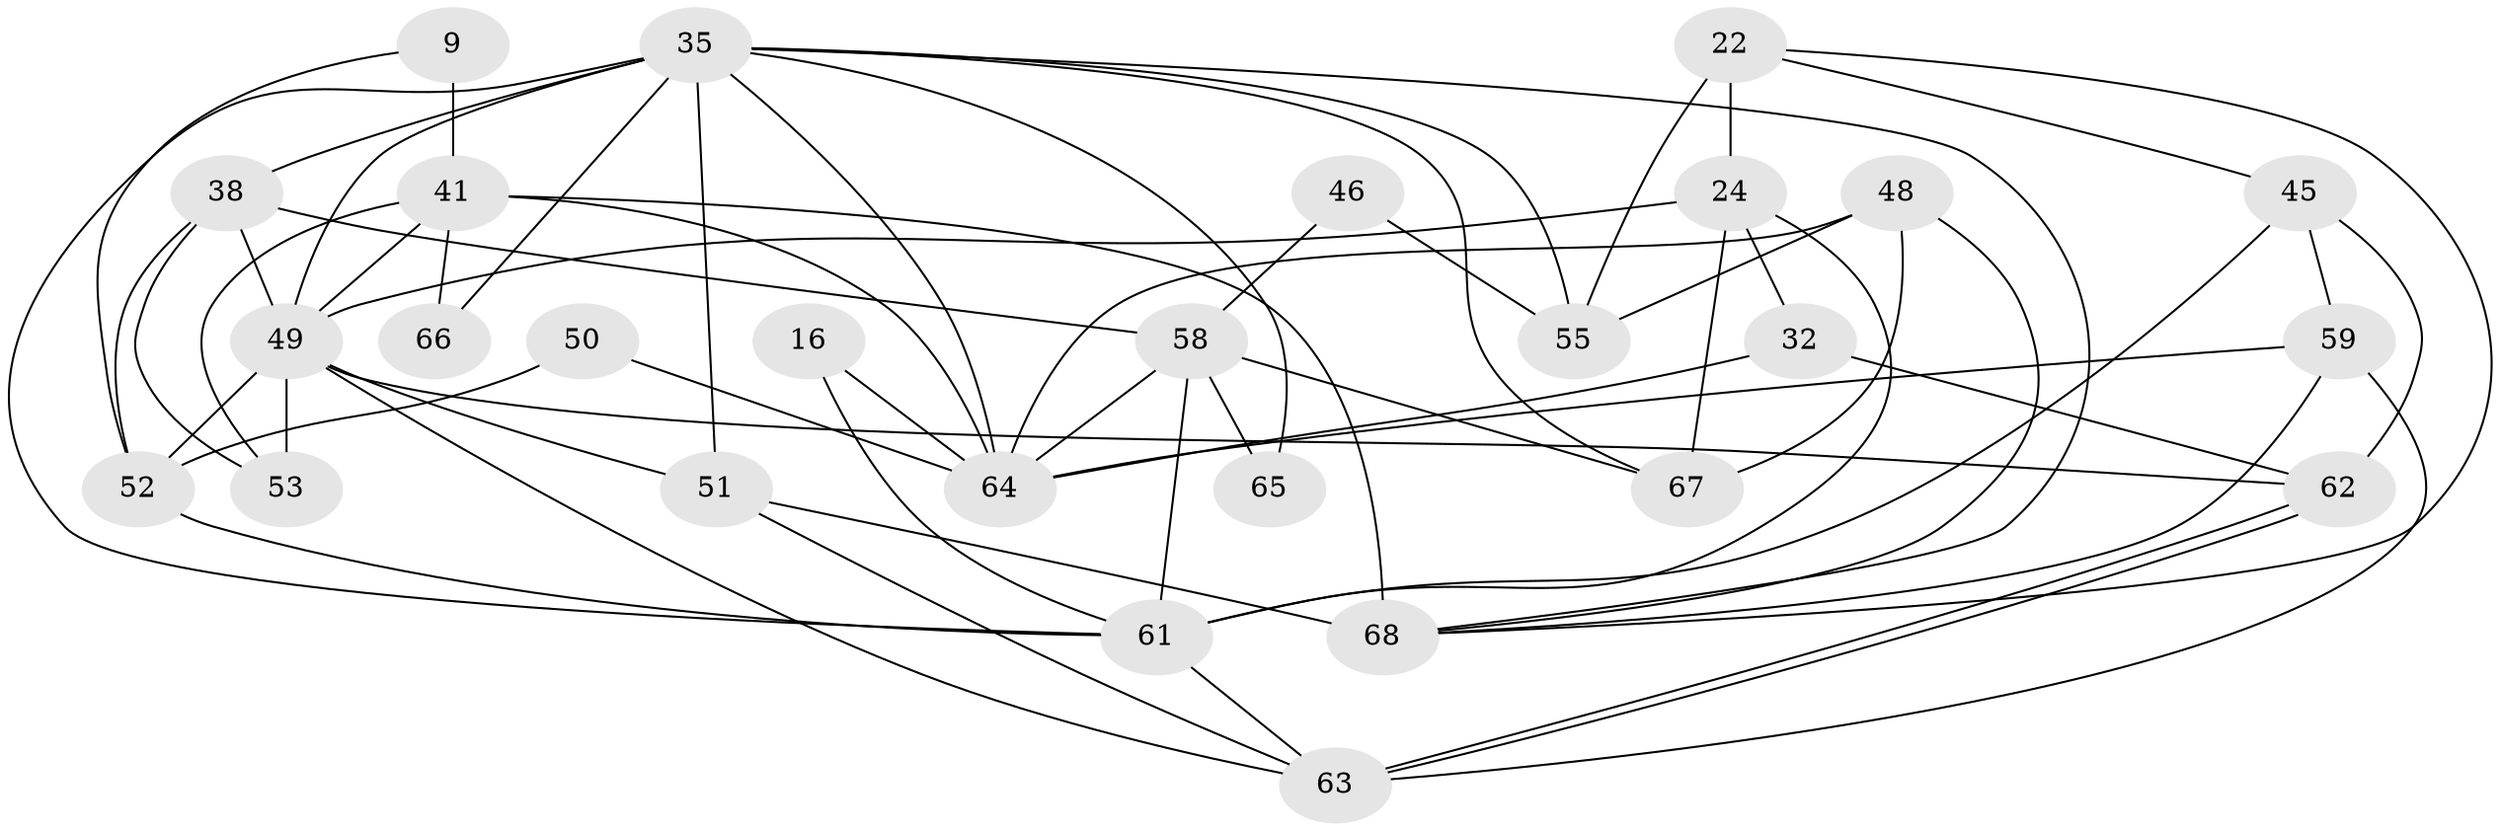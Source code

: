 // original degree distribution, {5: 0.17647058823529413, 2: 0.14705882352941177, 4: 0.3382352941176471, 7: 0.10294117647058823, 3: 0.22058823529411764, 6: 0.014705882352941176}
// Generated by graph-tools (version 1.1) at 2025/52/03/04/25 21:52:38]
// undirected, 27 vertices, 62 edges
graph export_dot {
graph [start="1"]
  node [color=gray90,style=filled];
  9;
  16;
  22 [super="+15"];
  24 [super="+3"];
  32;
  35 [super="+29+30"];
  38 [super="+6+23"];
  41 [super="+4"];
  45 [super="+42"];
  46;
  48 [super="+20"];
  49 [super="+25+36+37"];
  50;
  51 [super="+14+33"];
  52 [super="+40"];
  53 [super="+28"];
  55;
  58 [super="+2+11"];
  59 [super="+31"];
  61 [super="+1+47"];
  62;
  63 [super="+44"];
  64 [super="+56"];
  65;
  66 [super="+57"];
  67;
  68 [super="+8+60"];
  9 -- 41 [weight=2];
  9 -- 52;
  16 -- 61;
  16 -- 64;
  22 -- 55 [weight=2];
  22 -- 24;
  22 -- 45;
  22 -- 68;
  24 -- 49;
  24 -- 67 [weight=2];
  24 -- 32;
  24 -- 61;
  32 -- 62;
  32 -- 64;
  35 -- 64 [weight=3];
  35 -- 68;
  35 -- 38 [weight=2];
  35 -- 61 [weight=2];
  35 -- 66 [weight=2];
  35 -- 65;
  35 -- 67;
  35 -- 51 [weight=2];
  35 -- 55;
  35 -- 49;
  38 -- 52 [weight=2];
  38 -- 58 [weight=2];
  38 -- 53 [weight=2];
  38 -- 49;
  41 -- 53 [weight=2];
  41 -- 66 [weight=2];
  41 -- 64 [weight=2];
  41 -- 68 [weight=3];
  41 -- 49;
  45 -- 62 [weight=2];
  45 -- 61 [weight=2];
  45 -- 59;
  46 -- 58;
  46 -- 55;
  48 -- 67;
  48 -- 68;
  48 -- 64;
  48 -- 55;
  49 -- 52 [weight=2];
  49 -- 53 [weight=2];
  49 -- 51 [weight=2];
  49 -- 62;
  49 -- 63;
  50 -- 52;
  50 -- 64;
  51 -- 68 [weight=3];
  51 -- 63;
  52 -- 61 [weight=3];
  58 -- 67;
  58 -- 64 [weight=2];
  58 -- 65;
  58 -- 61 [weight=2];
  59 -- 64;
  59 -- 68;
  59 -- 63;
  61 -- 63 [weight=2];
  62 -- 63 [weight=2];
  62 -- 63;
}

